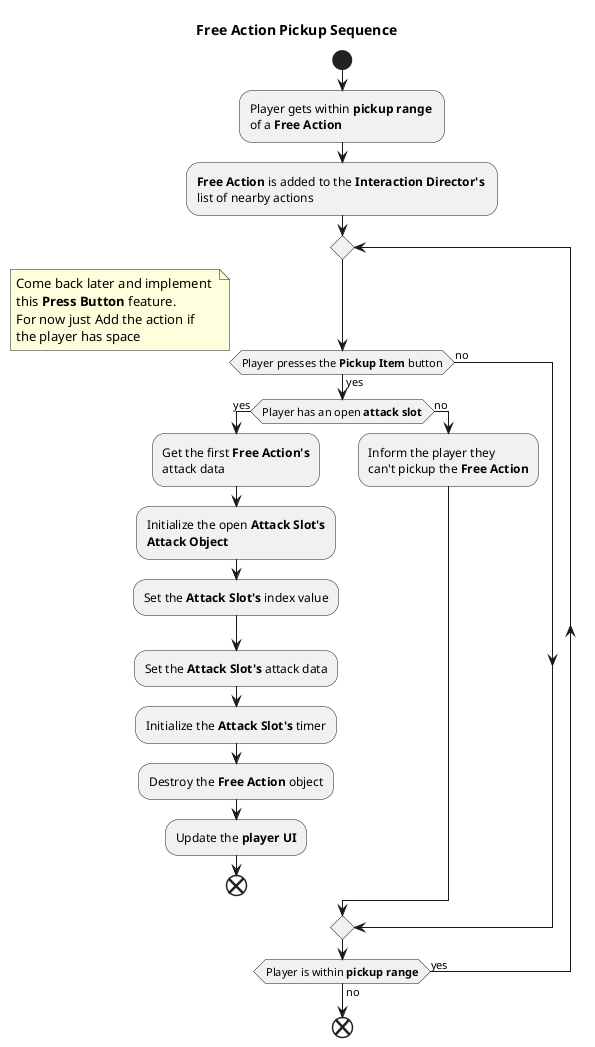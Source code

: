 @startuml Free_Action_Pickup_Sequence
title Free Action Pickup Sequence

start

:Player gets within **pickup range** \nof a **Free Action**;

:**Free Action** is added to the **Interaction Director's** \nlist of nearby actions;

repeat

    if (Player presses the **Pickup Item** button) then (yes)

    note left
        Come back later and implement 
        this **Press Button** feature.
        For now just Add the action if
        the player has space
    end note

        if (Player has an open **attack slot**) then (yes)

            :Get the first **Free Action's** 
            attack data;

            :Initialize the open **Attack Slot's**
            **Attack Object**;

            :Set the **Attack Slot's** index value;

            :Set the **Attack Slot's** attack data;

            :Initialize the **Attack Slot's** timer;

            :Destroy the **Free Action** object;

            :Update the **player UI**;

            end

        else (no)

            :Inform the player they 
            can't pickup the **Free Action**;

        endif

    else (no)

    endif

repeat while(Player is within **pickup range**) is (yes) not (no)

end

@enduml
